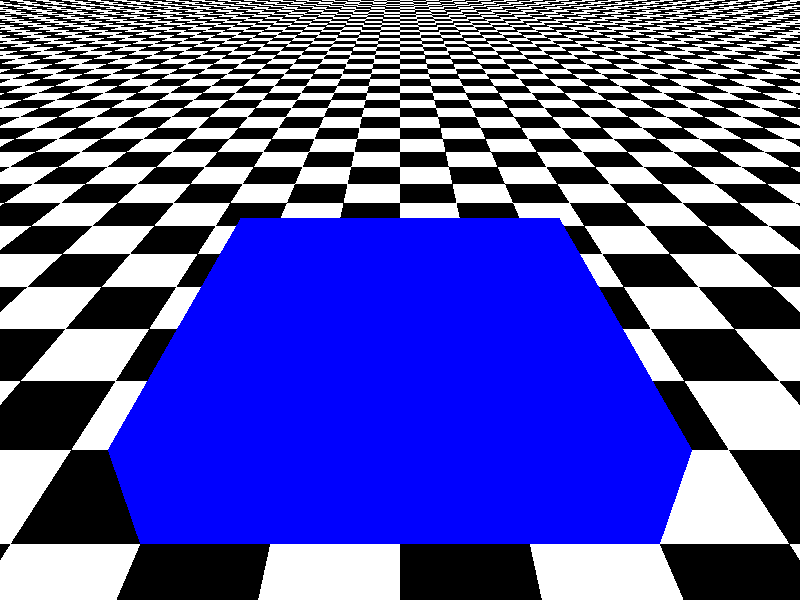 #include "colors.inc"
#include "stones.inc"
#include "textures.inc"
#include "shapes.inc"
#include "glass.inc"
#include "metals.inc"
#include "woods.inc"

#declare wave_speed=10;

camera {
        location <0, 3, 5>
        look_at 0
}
light_source{
        <6,6,6> color White
        }
light_source
{ <0,0,0> color 1
  looks_like
  { sphere
    { <0,0,0>,0.1
      color White 
      finish { ambient 1 }
    }
  }
  translate <0,20,0>
  spotlight
  radius 15
  falloff 50
  tightness 20
  point_at <0,0,0>
}

plane {
    <0,1,0>, -1
    pigment{checker color Black, color White}
}

background { color Black } // to make the torus easy to see

#declare dist = function(xo,yo,xa,ya){
    pow(pow(yo-ya,2)+pow(xo-xa,2),.5)
}

#declare ripple = function(x_,amplitude,freq,wave_tip_dist,length){
        amplitude*
        sin((min(x_,wave_tip_dist)-wave_tip_dist)*freq)*
        max(0,((x_-wave_tip_dist)/length)+1)
}


isosurface {
        function{
                ripple(dist(x,z,5,5),.08,10,4+clock*wave_speed,2) + 
        y
        }
        contained_by { box { -2, 2 } }
        texture{pigment{color Blue transmit 0.85}}
        interior { ior 1.5 }
        finish { reflection {.5}}
}

